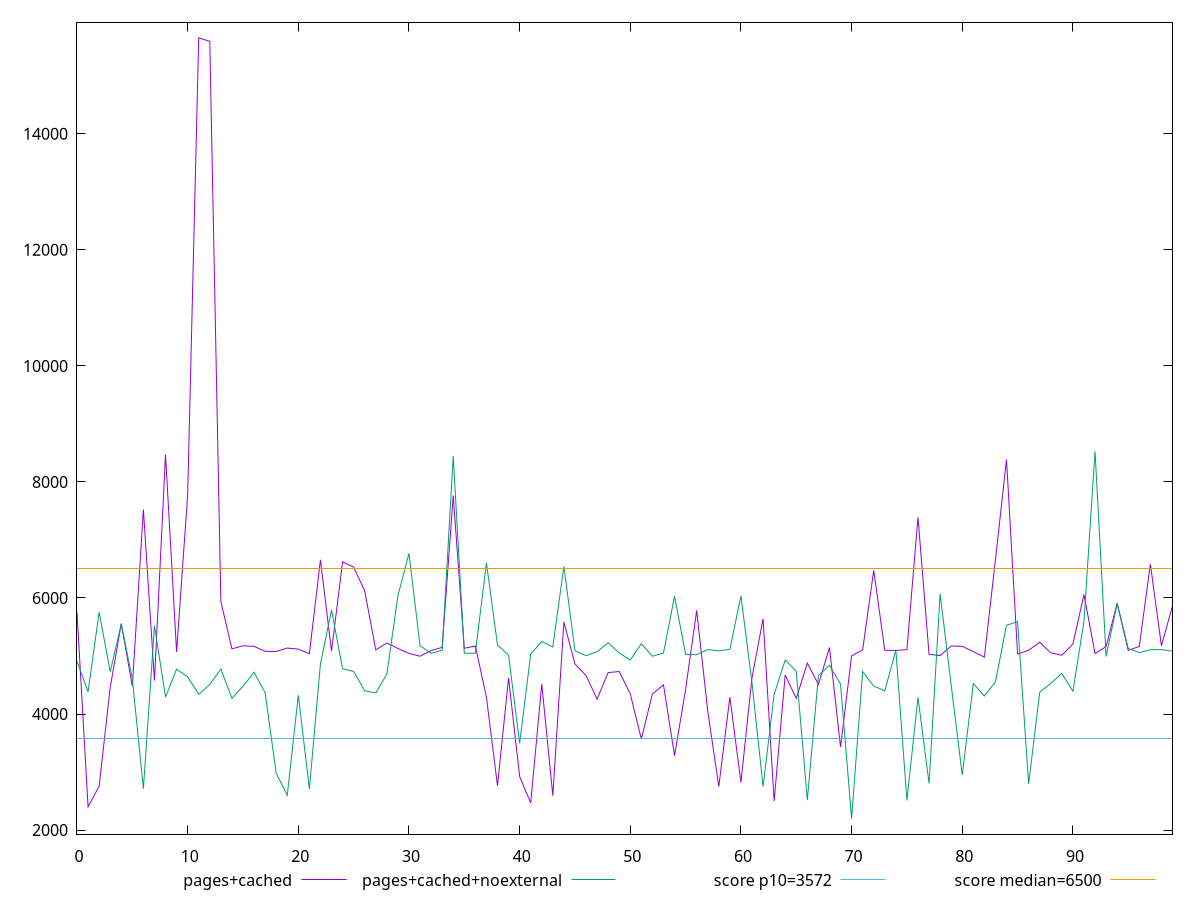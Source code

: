 reset

$pagesCached <<EOF
0 5751.907
1 2401.8160000000003
2 2755.6724999999997
3 4457.077
4 5560.576000000001
5 4477.782999999999
6 7524.695
7 4576.626
8 8467.519499999999
9 5069.352999999999
10 7772.2779999999975
11 15653.170000000002
12 15593.737999999998
13 5938.619000000001
14 5123.374499999999
15 5175.665999999999
16 5166.492499999999
17 5080.423
18 5076.93
19 5136.704
20 5119.006
21 5039.206
22 6656.819
23 5083.518
24 6622.191999999999
25 6531.777500000001
26 6123.333500000001
27 5106.353500000001
28 5222.896
29 5130.325000000001
30 5044.263499999999
31 4996.552000000001
32 5094.069999999999
33 5148.4325
34 7765.133999999999
35 5133.5835
36 5171.785
37 4290.1695
38 2761.7865
39 4622.0245
40 2923.9795000000004
41 2466.4524999999994
42 4515.584000000001
43 2593.083
44 5586.210000000001
45 4862.9085000000005
46 4663.9529999999995
47 4257.874
48 4713.8215
49 4732.811
50 4346.5385
51 3570.4174999999996
52 4346.459000000001
53 4503.382
54 3280.6794999999997
55 4424.6365
56 5783.865
57 4052.4389999999994
58 2750.451
59 4291.355
60 2821.5950000000003
61 4625.6810000000005
62 5643.535
63 2501.88
64 4672.1179999999995
65 4268.433499999999
66 4877.8605
67 4508.796
68 5146.0464999999995
69 3432.1
70 5002.142
71 5105.1365
72 6477.0085
73 5099.6325
74 5095.312
75 5109.973500000001
76 7392.040000000001
77 5028.4225
78 5007.592999999999
79 5172.488
80 5167.139
81 5075.198
82 4980.4275
83 6657.487
84 8385.2425
85 5031.7935
86 5099.742
87 5237.7305
88 5055.234
89 5012.775
90 5206.961000000001
91 6058.950499999999
92 5042.2855
93 5162.6055
94 5910.856000000002
95 5096.6205
96 5165.0869999999995
97 6583.561999999999
98 5176.6515
99 5861.055
EOF

$pagesCachedNoexternal <<EOF
0 4911.535
1 4381.8475
2 5756.345499999999
3 4728.777
4 5546.841499999999
5 4605.9095
6 2714.191
7 5520.694
8 4293.62
9 4773.525
10 4639.8045
11 4340.378
12 4509.6224999999995
13 4776.971
14 4270.0955
15 4476.717
16 4718.733
17 4367.8835
18 2978.956
19 2598.241499999999
20 4324.0255
21 2709.1674999999996
22 4864.067
23 5792.982
24 4779.8775
25 4733.865500000001
26 4400.329
27 4363.057500000001
28 4686.1915
29 6035.865999999998
30 6771.071999999998
31 5178.848
32 5045.371499999999
33 5101.615500000001
34 8444.896999999999
35 5048.9794999999995
36 5047.657499999999
37 6605.539000000002
38 5188.546
39 5015.6385
40 3494.0060000000003
41 5030.0435
42 5248.2045
43 5155.209000000001
44 6545.326999999999
45 5088.6965
46 5005.072
47 5074.0705
48 5227.184499999999
49 5052.688
50 4930.644
51 5212.0064999999995
52 4996.323
53 5050.4165
54 6029.7505
55 5029.439
56 5021.674
57 5111.811
58 5088.018
59 5116.406
60 6035.494
61 4531.634
62 2749.1004999999996
63 4339.5145
64 4929.563
65 4740.036
66 2517.634
67 4662.3645
68 4840.3414999999995
69 4516.866999999999
70 2198.8225
71 4733.668500000001
72 4481.2025
73 4400.0560000000005
74 5101.838
75 2511.312999999999
76 4288.135
77 2804.1675000000005
78 6070.942000000001
79 4496.9205
80 2947.6500000000005
81 4523.4485
82 4310.192999999999
83 4556.7415
84 5527.9955
85 5594.629500000002
86 2795.9880000000003
87 4374.43
88 4528.5154999999995
89 4697.435000000001
90 4392.7905
91 5596.380499999999
92 8526.55
93 4991.7935
94 5902.979500000001
95 5128.4775
96 5059.656000000001
97 5108.829
98 5110.131
99 5082.472
EOF

set key outside below
set xrange [0:99]
set yrange [1929.73555:15922.256950000003]
set trange [1929.73555:15922.256950000003]
set terminal svg size 640, 520 enhanced background rgb 'white'
set output "reprap/first-cpu-idle/comparison/line/1_vs_2.svg"

plot $pagesCached title "pages+cached" with line, \
     $pagesCachedNoexternal title "pages+cached+noexternal" with line, \
     3572 title "score p10=3572", \
     6500 title "score median=6500"

reset
